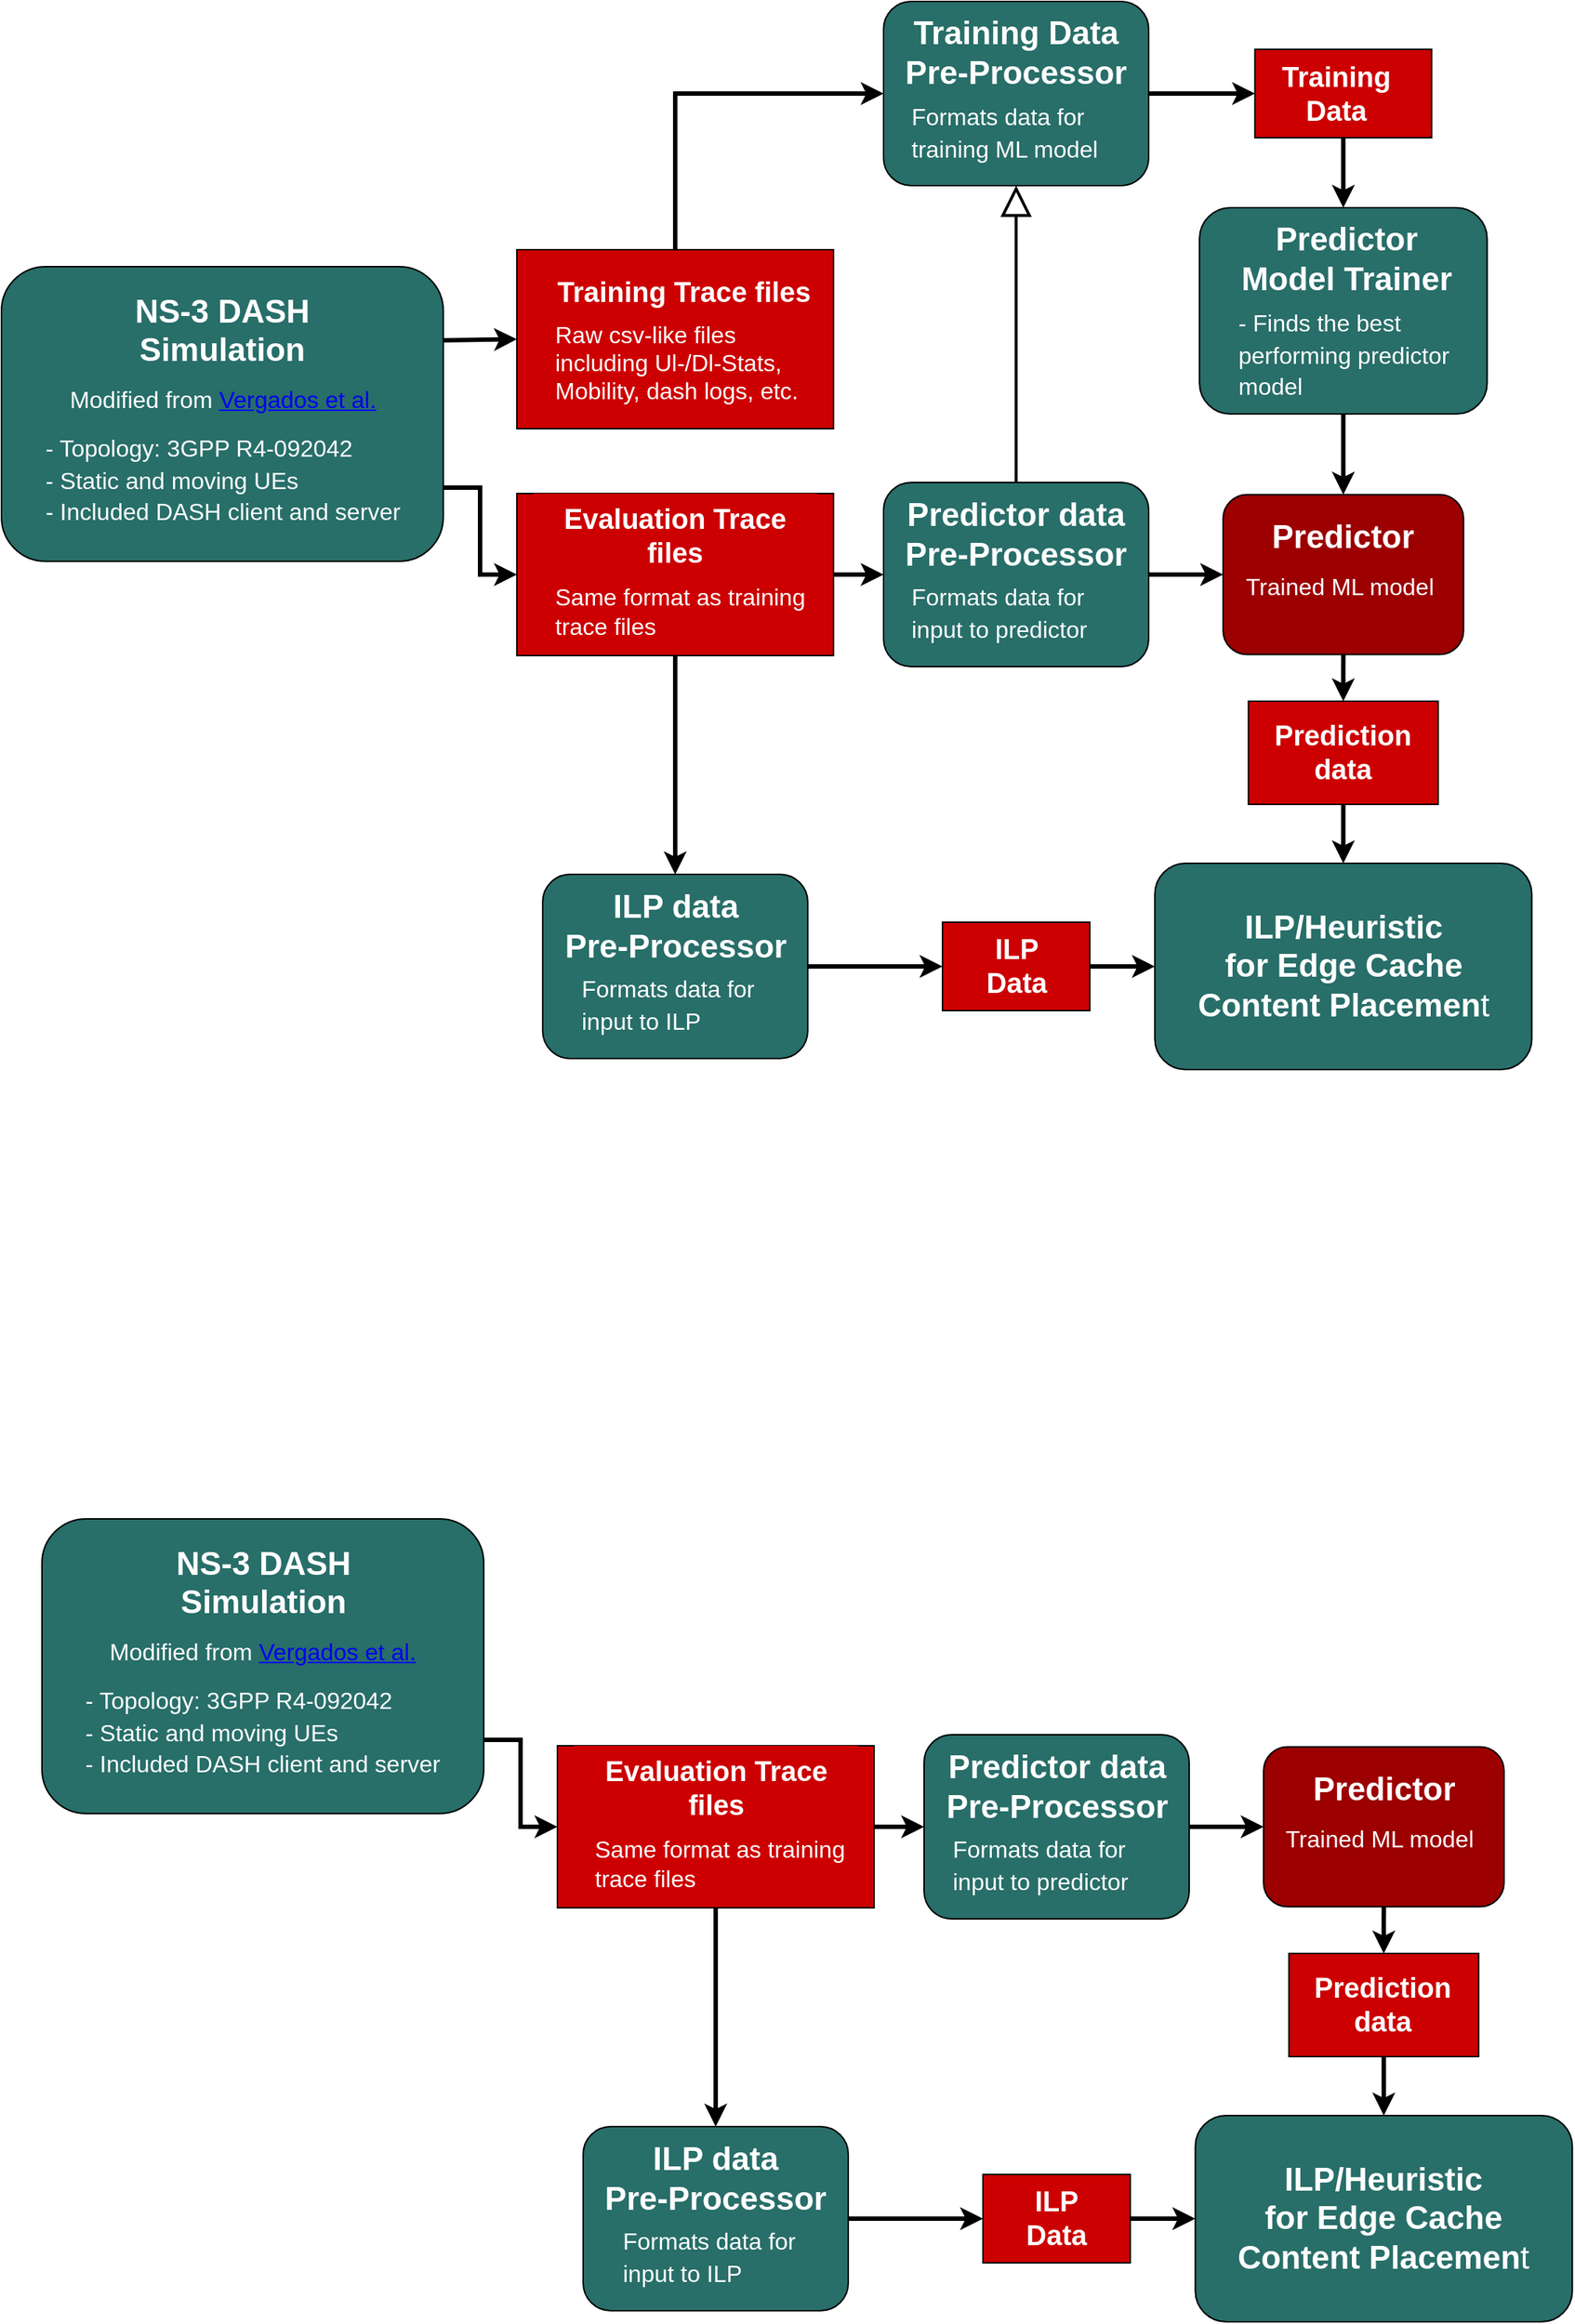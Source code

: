 <mxfile version="13.2.3"><diagram id="o5oEOTr0nIPEiHpGwdOj" name="Page-1"><mxGraphModel dx="1824" dy="1031" grid="1" gridSize="10" guides="1" tooltips="1" connect="1" arrows="1" fold="1" page="1" pageScale="1" pageWidth="1169" pageHeight="827" math="0" shadow="0"><root><mxCell id="0"/><mxCell id="1" parent="0"/><mxCell id="I3qccn8HFpGEcbXWNrVS-27" style="edgeStyle=orthogonalEdgeStyle;rounded=0;orthogonalLoop=1;jettySize=auto;html=1;exitX=1;exitY=0.75;exitDx=0;exitDy=0;entryX=0;entryY=0.5;entryDx=0;entryDy=0;strokeWidth=3;fontSize=16;fontColor=#FFFFFF;" edge="1" parent="1" source="I3qccn8HFpGEcbXWNrVS-1" target="I3qccn8HFpGEcbXWNrVS-16"><mxGeometry relative="1" as="geometry"/></mxCell><mxCell id="I3qccn8HFpGEcbXWNrVS-1" value="" style="rounded=1;whiteSpace=wrap;html=1;fontColor=none;noLabel=1;fillColor=#286E69;" vertex="1" parent="1"><mxGeometry x="30" y="230" width="300" height="200" as="geometry"/></mxCell><mxCell id="I3qccn8HFpGEcbXWNrVS-2" value="&lt;span style=&quot;font-size: 16px&quot;&gt;Modified from&amp;nbsp;&lt;a href=&quot;https://github.com/djvergad/dash&quot;&gt;Vergados et al.&lt;/a&gt;&lt;/span&gt;" style="text;html=1;strokeColor=none;fillColor=none;align=center;verticalAlign=middle;whiteSpace=wrap;rounded=0;fontSize=18;fontColor=#FFFFFF;" vertex="1" parent="1"><mxGeometry x="57.5" y="300" width="245" height="40" as="geometry"/></mxCell><mxCell id="I3qccn8HFpGEcbXWNrVS-3" value="&lt;font style=&quot;font-size: 16px&quot;&gt;- Topology: 3GPP R4-092042&amp;nbsp;&lt;br&gt;- Static and moving UEs&lt;br&gt;- Included DASH client and server&lt;/font&gt;" style="text;html=1;strokeColor=none;fillColor=none;align=left;verticalAlign=middle;whiteSpace=wrap;rounded=0;fontSize=18;fontColor=#FFFFFF;" vertex="1" parent="1"><mxGeometry x="57.505" y="340" width="243.75" height="70" as="geometry"/></mxCell><mxCell id="I3qccn8HFpGEcbXWNrVS-7" value="&lt;span style=&quot;color: rgb(255 , 255 , 255) ; font-family: &amp;#34;helvetica&amp;#34; ; font-style: normal ; letter-spacing: normal ; text-indent: 0px ; text-transform: none ; word-spacing: 0px ; display: inline ; float: none&quot;&gt;&lt;font size=&quot;1&quot;&gt;&lt;b style=&quot;font-size: 22px&quot;&gt;NS-3 DASH Simulation&lt;/b&gt;&lt;/font&gt;&lt;/span&gt;" style="text;whiteSpace=wrap;html=1;fontSize=18;fontColor=#FFFFFF;align=center;" vertex="1" parent="1"><mxGeometry x="65.0" y="241.25" width="230" height="40" as="geometry"/></mxCell><mxCell id="I3qccn8HFpGEcbXWNrVS-64" style="edgeStyle=orthogonalEdgeStyle;rounded=0;orthogonalLoop=1;jettySize=auto;html=1;exitX=1;exitY=0.5;exitDx=0;exitDy=0;entryX=0;entryY=0.5;entryDx=0;entryDy=0;startArrow=none;startFill=0;startSize=6;endArrow=classic;endFill=1;endSize=6;strokeWidth=3;fontSize=16;fontColor=#FFFFFF;" edge="1" parent="1" source="I3qccn8HFpGEcbXWNrVS-16" target="I3qccn8HFpGEcbXWNrVS-56"><mxGeometry relative="1" as="geometry"/></mxCell><mxCell id="I3qccn8HFpGEcbXWNrVS-72" style="edgeStyle=orthogonalEdgeStyle;rounded=0;orthogonalLoop=1;jettySize=auto;html=1;exitX=0.5;exitY=1;exitDx=0;exitDy=0;entryX=0.5;entryY=0;entryDx=0;entryDy=0;startArrow=none;startFill=0;startSize=6;endArrow=classic;endFill=1;endSize=6;strokeWidth=3;fontSize=16;fontColor=#FFFFFF;" edge="1" parent="1" source="I3qccn8HFpGEcbXWNrVS-16" target="I3qccn8HFpGEcbXWNrVS-69"><mxGeometry relative="1" as="geometry"/></mxCell><mxCell id="I3qccn8HFpGEcbXWNrVS-16" value="" style="rounded=0;whiteSpace=wrap;html=1;fillColor=#CC0000;fontSize=18;fontColor=#FFFFFF;align=left;" vertex="1" parent="1"><mxGeometry x="380" y="384" width="215" height="110" as="geometry"/></mxCell><mxCell id="I3qccn8HFpGEcbXWNrVS-17" value="&lt;div&gt;&lt;font face=&quot;helvetica&quot; size=&quot;1&quot;&gt;&lt;b style=&quot;font-size: 19px&quot;&gt;Evaluation Trace files&lt;/b&gt;&lt;/font&gt;&lt;/div&gt;" style="text;whiteSpace=wrap;html=1;fontSize=18;fontColor=#FFFFFF;align=center;fillColor=#CC0000;" vertex="1" parent="1"><mxGeometry x="391.25" y="384" width="192.5" height="60" as="geometry"/></mxCell><mxCell id="I3qccn8HFpGEcbXWNrVS-20" value="" style="rounded=1;whiteSpace=wrap;html=1;fontColor=none;noLabel=1;fillColor=#286E69;" vertex="1" parent="1"><mxGeometry x="813.18" y="635" width="256" height="140" as="geometry"/></mxCell><mxCell id="I3qccn8HFpGEcbXWNrVS-21" value="&lt;span style=&quot;font-size: 22px&quot;&gt;&lt;b&gt;ILP/Heuristic &lt;br&gt;for Edge Cache Content Placemen&lt;/b&gt;t&lt;/span&gt;" style="text;html=1;strokeColor=none;fillColor=none;align=center;verticalAlign=middle;whiteSpace=wrap;rounded=0;fontSize=18;fontColor=#FFFFFF;" vertex="1" parent="1"><mxGeometry x="821.68" y="655" width="239" height="100" as="geometry"/></mxCell><mxCell id="I3qccn8HFpGEcbXWNrVS-31" value="&lt;div style=&quot;&quot;&gt;Same format as training trace files&lt;/div&gt;" style="text;html=1;strokeColor=none;fillColor=#CC0000;align=left;verticalAlign=middle;whiteSpace=wrap;rounded=0;fontSize=16;fontColor=#FFFFFF;" vertex="1" parent="1"><mxGeometry x="403.75" y="454" width="180" height="20" as="geometry"/></mxCell><mxCell id="I3qccn8HFpGEcbXWNrVS-68" style="edgeStyle=orthogonalEdgeStyle;rounded=0;orthogonalLoop=1;jettySize=auto;html=1;exitX=0.5;exitY=1;exitDx=0;exitDy=0;entryX=0.5;entryY=0;entryDx=0;entryDy=0;startArrow=none;startFill=0;startSize=6;endArrow=classic;endFill=1;endSize=6;strokeWidth=3;fontSize=16;fontColor=#FFFFFF;" edge="1" parent="1" source="I3qccn8HFpGEcbXWNrVS-5" target="I3qccn8HFpGEcbXWNrVS-34"><mxGeometry relative="1" as="geometry"/></mxCell><mxCell id="I3qccn8HFpGEcbXWNrVS-5" value="" style="rounded=1;whiteSpace=wrap;html=1;fontColor=none;noLabel=1;fillColor=#286E69;" vertex="1" parent="1"><mxGeometry x="843.52" y="190" width="195.31" height="140" as="geometry"/></mxCell><mxCell id="I3qccn8HFpGEcbXWNrVS-6" value="&lt;span style=&quot;font-size: 22px&quot;&gt;&lt;b&gt;Predictor Model Trainer&lt;/b&gt;&lt;/span&gt;" style="text;html=1;strokeColor=none;fillColor=none;align=center;verticalAlign=middle;whiteSpace=wrap;rounded=0;fontSize=18;fontColor=#FFFFFF;" vertex="1" parent="1"><mxGeometry x="867.9" y="195" width="150.93" height="60" as="geometry"/></mxCell><mxCell id="I3qccn8HFpGEcbXWNrVS-19" value="&lt;font style=&quot;font-size: 16px&quot;&gt;- Finds the best performing predictor model&lt;/font&gt;" style="text;html=1;strokeColor=none;fillColor=none;align=left;verticalAlign=middle;whiteSpace=wrap;rounded=0;fontSize=18;fontColor=#FFFFFF;" vertex="1" parent="1"><mxGeometry x="867.9" y="255" width="156.56" height="70" as="geometry"/></mxCell><mxCell id="I3qccn8HFpGEcbXWNrVS-81" style="edgeStyle=orthogonalEdgeStyle;rounded=0;orthogonalLoop=1;jettySize=auto;html=1;exitX=0.5;exitY=1;exitDx=0;exitDy=0;entryX=0.5;entryY=0;entryDx=0;entryDy=0;startArrow=none;startFill=0;startSize=6;endArrow=classic;endFill=1;endSize=6;strokeWidth=3;fontSize=16;fontColor=#FFFFFF;" edge="1" parent="1" source="I3qccn8HFpGEcbXWNrVS-34" target="I3qccn8HFpGEcbXWNrVS-75"><mxGeometry relative="1" as="geometry"/></mxCell><mxCell id="I3qccn8HFpGEcbXWNrVS-34" value="" style="rounded=1;whiteSpace=wrap;html=1;fontColor=none;noLabel=1;fillColor=#9C0000;" vertex="1" parent="1"><mxGeometry x="859.54" y="384.75" width="163.27" height="108.5" as="geometry"/></mxCell><mxCell id="I3qccn8HFpGEcbXWNrVS-35" value="&lt;span style=&quot;font-size: 22px&quot;&gt;&lt;b&gt;Predictor&lt;/b&gt;&lt;/span&gt;" style="text;html=1;strokeColor=none;fillColor=#9C0000;align=center;verticalAlign=middle;whiteSpace=wrap;rounded=0;fontSize=18;fontColor=#FFFFFF;" vertex="1" parent="1"><mxGeometry x="866.18" y="394" width="150" height="40" as="geometry"/></mxCell><mxCell id="I3qccn8HFpGEcbXWNrVS-54" style="edgeStyle=orthogonalEdgeStyle;rounded=0;orthogonalLoop=1;jettySize=auto;html=1;exitX=0.5;exitY=0;exitDx=0;exitDy=0;entryX=0;entryY=0.5;entryDx=0;entryDy=0;strokeWidth=3;fontSize=16;fontColor=#FFFFFF;" edge="1" parent="1" source="I3qccn8HFpGEcbXWNrVS-4" target="I3qccn8HFpGEcbXWNrVS-41"><mxGeometry relative="1" as="geometry"/></mxCell><mxCell id="I3qccn8HFpGEcbXWNrVS-4" value="" style="rounded=0;whiteSpace=wrap;html=1;fillColor=#CC0000;fontSize=18;fontColor=#FFFFFF;align=left;" vertex="1" parent="1"><mxGeometry x="380" y="218.5" width="215" height="121.5" as="geometry"/></mxCell><mxCell id="I3qccn8HFpGEcbXWNrVS-10" value="&lt;div&gt;&lt;font face=&quot;helvetica&quot; size=&quot;1&quot;&gt;&lt;b style=&quot;font-size: 19px&quot;&gt;Training Trace files&lt;/b&gt;&lt;/font&gt;&lt;/div&gt;" style="text;whiteSpace=wrap;html=1;fontSize=18;fontColor=#FFFFFF;align=center;fillColor=#CC0000;" vertex="1" parent="1"><mxGeometry x="403.75" y="230" width="178.75" height="40" as="geometry"/></mxCell><mxCell id="I3qccn8HFpGEcbXWNrVS-13" value="&lt;div&gt;&lt;span&gt;Raw csv-like files including Ul-/&lt;/span&gt;&lt;span&gt;Dl-Stats, Mobility, dash logs, etc.&lt;/span&gt;&lt;/div&gt;" style="text;html=1;strokeColor=none;fillColor=#CC0000;align=left;verticalAlign=middle;whiteSpace=wrap;rounded=0;fontSize=16;fontColor=#FFFFFF;" vertex="1" parent="1"><mxGeometry x="403.75" y="270" width="180" height="50" as="geometry"/></mxCell><mxCell id="I3qccn8HFpGEcbXWNrVS-49" value="" style="edgeStyle=orthogonalEdgeStyle;rounded=0;orthogonalLoop=1;jettySize=auto;html=1;strokeWidth=3;fontSize=16;fontColor=#FFFFFF;entryX=0;entryY=0.5;entryDx=0;entryDy=0;" edge="1" parent="1" source="I3qccn8HFpGEcbXWNrVS-41" target="I3qccn8HFpGEcbXWNrVS-44"><mxGeometry relative="1" as="geometry"/></mxCell><mxCell id="I3qccn8HFpGEcbXWNrVS-59" style="edgeStyle=orthogonalEdgeStyle;rounded=0;orthogonalLoop=1;jettySize=auto;html=1;exitX=0.5;exitY=1;exitDx=0;exitDy=0;entryX=0.5;entryY=0;entryDx=0;entryDy=0;strokeWidth=2;fontSize=16;fontColor=#FFFFFF;startArrow=block;startFill=0;endArrow=none;endFill=0;endSize=18;startSize=16;" edge="1" parent="1" source="I3qccn8HFpGEcbXWNrVS-41" target="I3qccn8HFpGEcbXWNrVS-56"><mxGeometry relative="1" as="geometry"/></mxCell><mxCell id="I3qccn8HFpGEcbXWNrVS-41" value="" style="rounded=1;whiteSpace=wrap;html=1;fontColor=none;noLabel=1;fillColor=#286E69;" vertex="1" parent="1"><mxGeometry x="629" y="50" width="180" height="125" as="geometry"/></mxCell><mxCell id="I3qccn8HFpGEcbXWNrVS-42" value="&lt;span style=&quot;font-size: 22px&quot;&gt;&lt;b&gt;Training Data &lt;br&gt;Pre-Processor&lt;/b&gt;&lt;/span&gt;" style="text;html=1;strokeColor=none;fillColor=none;align=center;verticalAlign=middle;whiteSpace=wrap;rounded=0;fontSize=18;fontColor=#FFFFFF;" vertex="1" parent="1"><mxGeometry x="641" y="65" width="156" height="40" as="geometry"/></mxCell><mxCell id="I3qccn8HFpGEcbXWNrVS-43" value="&lt;span style=&quot;font-size: 16px&quot;&gt;Formats data for training ML model&lt;br&gt;&lt;/span&gt;" style="text;html=1;strokeColor=none;fillColor=none;align=left;verticalAlign=middle;whiteSpace=wrap;rounded=0;fontSize=18;fontColor=#FFFFFF;" vertex="1" parent="1"><mxGeometry x="646.0" y="116" width="146" height="45" as="geometry"/></mxCell><mxCell id="I3qccn8HFpGEcbXWNrVS-67" style="edgeStyle=orthogonalEdgeStyle;rounded=0;orthogonalLoop=1;jettySize=auto;html=1;exitX=0.5;exitY=1;exitDx=0;exitDy=0;entryX=0.5;entryY=0;entryDx=0;entryDy=0;startArrow=none;startFill=0;startSize=6;endArrow=classic;endFill=1;endSize=6;strokeWidth=3;fontSize=16;fontColor=#FFFFFF;" edge="1" parent="1" source="I3qccn8HFpGEcbXWNrVS-44" target="I3qccn8HFpGEcbXWNrVS-5"><mxGeometry relative="1" as="geometry"/></mxCell><mxCell id="I3qccn8HFpGEcbXWNrVS-44" value="" style="rounded=0;whiteSpace=wrap;html=1;fillColor=#CC0000;fontSize=18;fontColor=#FFFFFF;align=left;" vertex="1" parent="1"><mxGeometry x="881.17" y="82.5" width="120" height="60" as="geometry"/></mxCell><mxCell id="I3qccn8HFpGEcbXWNrVS-45" value="&lt;b&gt;&lt;font style=&quot;font-size: 19px&quot;&gt;Training Data&lt;/font&gt;&lt;/b&gt;" style="text;html=1;strokeColor=none;fillColor=#CC0000;align=center;verticalAlign=middle;whiteSpace=wrap;rounded=0;fontSize=18;fontColor=#FFFFFF;" vertex="1" parent="1"><mxGeometry x="891.17" y="92.5" width="90.5" height="40" as="geometry"/></mxCell><mxCell id="I3qccn8HFpGEcbXWNrVS-66" style="edgeStyle=orthogonalEdgeStyle;rounded=0;orthogonalLoop=1;jettySize=auto;html=1;exitX=1;exitY=0.5;exitDx=0;exitDy=0;entryX=0;entryY=0.5;entryDx=0;entryDy=0;startArrow=none;startFill=0;startSize=6;endArrow=classic;endFill=1;endSize=6;strokeWidth=3;fontSize=16;fontColor=#FFFFFF;" edge="1" parent="1" source="I3qccn8HFpGEcbXWNrVS-56" target="I3qccn8HFpGEcbXWNrVS-34"><mxGeometry relative="1" as="geometry"/></mxCell><mxCell id="I3qccn8HFpGEcbXWNrVS-56" value="" style="rounded=1;whiteSpace=wrap;html=1;fontColor=none;noLabel=1;fillColor=#286E69;" vertex="1" parent="1"><mxGeometry x="629" y="376.5" width="180" height="125" as="geometry"/></mxCell><mxCell id="I3qccn8HFpGEcbXWNrVS-57" value="&lt;span style=&quot;font-size: 22px&quot;&gt;&lt;b&gt;Predictor data Pre-Processor&lt;/b&gt;&lt;/span&gt;" style="text;html=1;strokeColor=none;fillColor=none;align=center;verticalAlign=middle;whiteSpace=wrap;rounded=0;fontSize=18;fontColor=#FFFFFF;" vertex="1" parent="1"><mxGeometry x="641" y="391.5" width="156" height="40" as="geometry"/></mxCell><mxCell id="I3qccn8HFpGEcbXWNrVS-58" value="&lt;span style=&quot;font-size: 16px&quot;&gt;Formats data for input to predictor&lt;br&gt;&lt;/span&gt;" style="text;html=1;strokeColor=none;fillColor=none;align=left;verticalAlign=middle;whiteSpace=wrap;rounded=0;fontSize=18;fontColor=#FFFFFF;" vertex="1" parent="1"><mxGeometry x="646.0" y="442.5" width="146" height="45" as="geometry"/></mxCell><mxCell id="I3qccn8HFpGEcbXWNrVS-63" value="" style="endArrow=classic;html=1;strokeWidth=3;fontSize=16;fontColor=#FFFFFF;exitX=1;exitY=0.25;exitDx=0;exitDy=0;entryX=0;entryY=0.5;entryDx=0;entryDy=0;" edge="1" parent="1" source="I3qccn8HFpGEcbXWNrVS-1" target="I3qccn8HFpGEcbXWNrVS-4"><mxGeometry width="50" height="50" relative="1" as="geometry"><mxPoint x="330" y="195" as="sourcePoint"/><mxPoint x="380" y="145" as="targetPoint"/><Array as="points"/></mxGeometry></mxCell><mxCell id="I3qccn8HFpGEcbXWNrVS-83" style="edgeStyle=orthogonalEdgeStyle;rounded=0;orthogonalLoop=1;jettySize=auto;html=1;exitX=1;exitY=0.5;exitDx=0;exitDy=0;entryX=0;entryY=0.5;entryDx=0;entryDy=0;startArrow=none;startFill=0;startSize=6;endArrow=classic;endFill=1;endSize=6;strokeWidth=3;fontSize=16;fontColor=#FFFFFF;" edge="1" parent="1" source="I3qccn8HFpGEcbXWNrVS-69" target="I3qccn8HFpGEcbXWNrVS-73"><mxGeometry relative="1" as="geometry"/></mxCell><mxCell id="I3qccn8HFpGEcbXWNrVS-69" value="" style="rounded=1;whiteSpace=wrap;html=1;fontColor=none;noLabel=1;fillColor=#286E69;" vertex="1" parent="1"><mxGeometry x="397.5" y="642.5" width="180" height="125" as="geometry"/></mxCell><mxCell id="I3qccn8HFpGEcbXWNrVS-70" value="&lt;span style=&quot;font-size: 22px&quot;&gt;&lt;b&gt;ILP data &lt;br&gt;Pre-Processor&lt;/b&gt;&lt;/span&gt;" style="text;html=1;strokeColor=none;fillColor=none;align=center;verticalAlign=middle;whiteSpace=wrap;rounded=0;fontSize=18;fontColor=#FFFFFF;" vertex="1" parent="1"><mxGeometry x="409.5" y="657.5" width="156" height="40" as="geometry"/></mxCell><mxCell id="I3qccn8HFpGEcbXWNrVS-71" value="&lt;span style=&quot;font-size: 16px&quot;&gt;Formats data for input to ILP&lt;br&gt;&lt;/span&gt;" style="text;html=1;strokeColor=none;fillColor=none;align=left;verticalAlign=middle;whiteSpace=wrap;rounded=0;fontSize=18;fontColor=#FFFFFF;" vertex="1" parent="1"><mxGeometry x="422.0" y="708.5" width="146" height="45" as="geometry"/></mxCell><mxCell id="I3qccn8HFpGEcbXWNrVS-84" style="edgeStyle=orthogonalEdgeStyle;rounded=0;orthogonalLoop=1;jettySize=auto;html=1;exitX=1;exitY=0.5;exitDx=0;exitDy=0;entryX=0;entryY=0.5;entryDx=0;entryDy=0;startArrow=none;startFill=0;startSize=6;endArrow=classic;endFill=1;endSize=6;strokeWidth=3;fontSize=16;fontColor=#FFFFFF;" edge="1" parent="1" source="I3qccn8HFpGEcbXWNrVS-73" target="I3qccn8HFpGEcbXWNrVS-20"><mxGeometry relative="1" as="geometry"/></mxCell><mxCell id="I3qccn8HFpGEcbXWNrVS-73" value="" style="rounded=0;whiteSpace=wrap;html=1;fillColor=#CC0000;fontSize=19;fontColor=#FFFFFF;align=left;" vertex="1" parent="1"><mxGeometry x="669" y="675" width="100" height="60" as="geometry"/></mxCell><mxCell id="I3qccn8HFpGEcbXWNrVS-74" value="&lt;span style=&quot;font-size: 19px&quot;&gt;&lt;b style=&quot;font-size: 19px;&quot;&gt;ILP&lt;br style=&quot;font-size: 19px;&quot;&gt;Data&lt;/b&gt;&lt;/span&gt;" style="text;html=1;strokeColor=none;fillColor=#CC0000;align=center;verticalAlign=middle;whiteSpace=wrap;rounded=0;fontSize=19;fontColor=#FFFFFF;" vertex="1" parent="1"><mxGeometry x="673.75" y="685" width="90.5" height="40" as="geometry"/></mxCell><mxCell id="I3qccn8HFpGEcbXWNrVS-82" style="edgeStyle=orthogonalEdgeStyle;rounded=0;orthogonalLoop=1;jettySize=auto;html=1;exitX=0.5;exitY=1;exitDx=0;exitDy=0;entryX=0.5;entryY=0;entryDx=0;entryDy=0;startArrow=none;startFill=0;startSize=6;endArrow=classic;endFill=1;endSize=6;strokeWidth=3;fontSize=16;fontColor=#FFFFFF;" edge="1" parent="1" source="I3qccn8HFpGEcbXWNrVS-75" target="I3qccn8HFpGEcbXWNrVS-20"><mxGeometry relative="1" as="geometry"/></mxCell><mxCell id="I3qccn8HFpGEcbXWNrVS-75" value="" style="rounded=0;whiteSpace=wrap;html=1;fillColor=#CC0000;fontSize=18;fontColor=#FFFFFF;align=left;" vertex="1" parent="1"><mxGeometry x="876.76" y="525" width="128.82" height="70" as="geometry"/></mxCell><mxCell id="I3qccn8HFpGEcbXWNrVS-77" value="&lt;b&gt;&lt;font style=&quot;font-size: 19px&quot;&gt;Prediction data&lt;/font&gt;&lt;/b&gt;" style="text;html=1;strokeColor=none;fillColor=none;align=center;verticalAlign=middle;whiteSpace=wrap;rounded=0;fontSize=16;fontColor=#FFFFFF;" vertex="1" parent="1"><mxGeometry x="885.58" y="535" width="110" height="50" as="geometry"/></mxCell><mxCell id="I3qccn8HFpGEcbXWNrVS-80" value="&lt;span style=&quot;font-size: 16px&quot;&gt;Trained ML model&lt;br&gt;&lt;/span&gt;" style="text;html=1;strokeColor=none;fillColor=none;align=left;verticalAlign=middle;whiteSpace=wrap;rounded=0;fontSize=18;fontColor=#FFFFFF;" vertex="1" parent="1"><mxGeometry x="872.84" y="424.75" width="146" height="45" as="geometry"/></mxCell><mxCell id="I3qccn8HFpGEcbXWNrVS-87" style="edgeStyle=orthogonalEdgeStyle;rounded=0;orthogonalLoop=1;jettySize=auto;html=1;exitX=1;exitY=0.75;exitDx=0;exitDy=0;entryX=0;entryY=0.5;entryDx=0;entryDy=0;strokeWidth=3;fontSize=16;fontColor=#FFFFFF;" edge="1" parent="1" source="I3qccn8HFpGEcbXWNrVS-88" target="I3qccn8HFpGEcbXWNrVS-94"><mxGeometry relative="1" as="geometry"/></mxCell><mxCell id="I3qccn8HFpGEcbXWNrVS-88" value="" style="rounded=1;whiteSpace=wrap;html=1;fontColor=none;noLabel=1;fillColor=#286E69;" vertex="1" parent="1"><mxGeometry x="57.5" y="1080" width="300" height="200" as="geometry"/></mxCell><mxCell id="I3qccn8HFpGEcbXWNrVS-89" value="&lt;span style=&quot;font-size: 16px&quot;&gt;Modified from&amp;nbsp;&lt;a href=&quot;https://github.com/djvergad/dash&quot;&gt;Vergados et al.&lt;/a&gt;&lt;/span&gt;" style="text;html=1;strokeColor=none;fillColor=none;align=center;verticalAlign=middle;whiteSpace=wrap;rounded=0;fontSize=18;fontColor=#FFFFFF;" vertex="1" parent="1"><mxGeometry x="85" y="1150" width="245" height="40" as="geometry"/></mxCell><mxCell id="I3qccn8HFpGEcbXWNrVS-90" value="&lt;font style=&quot;font-size: 16px&quot;&gt;- Topology: 3GPP R4-092042&amp;nbsp;&lt;br&gt;- Static and moving UEs&lt;br&gt;- Included DASH client and server&lt;/font&gt;" style="text;html=1;strokeColor=none;fillColor=none;align=left;verticalAlign=middle;whiteSpace=wrap;rounded=0;fontSize=18;fontColor=#FFFFFF;" vertex="1" parent="1"><mxGeometry x="85.005" y="1190" width="243.75" height="70" as="geometry"/></mxCell><mxCell id="I3qccn8HFpGEcbXWNrVS-91" value="&lt;span style=&quot;color: rgb(255 , 255 , 255) ; font-family: &amp;#34;helvetica&amp;#34; ; font-style: normal ; letter-spacing: normal ; text-indent: 0px ; text-transform: none ; word-spacing: 0px ; display: inline ; float: none&quot;&gt;&lt;font size=&quot;1&quot;&gt;&lt;b style=&quot;font-size: 22px&quot;&gt;NS-3 DASH Simulation&lt;/b&gt;&lt;/font&gt;&lt;/span&gt;" style="text;whiteSpace=wrap;html=1;fontSize=18;fontColor=#FFFFFF;align=center;" vertex="1" parent="1"><mxGeometry x="92.5" y="1091.25" width="230" height="40" as="geometry"/></mxCell><mxCell id="I3qccn8HFpGEcbXWNrVS-92" style="edgeStyle=orthogonalEdgeStyle;rounded=0;orthogonalLoop=1;jettySize=auto;html=1;exitX=1;exitY=0.5;exitDx=0;exitDy=0;entryX=0;entryY=0.5;entryDx=0;entryDy=0;startArrow=none;startFill=0;startSize=6;endArrow=classic;endFill=1;endSize=6;strokeWidth=3;fontSize=16;fontColor=#FFFFFF;" edge="1" parent="1" source="I3qccn8HFpGEcbXWNrVS-94" target="I3qccn8HFpGEcbXWNrVS-119"><mxGeometry relative="1" as="geometry"/></mxCell><mxCell id="I3qccn8HFpGEcbXWNrVS-93" style="edgeStyle=orthogonalEdgeStyle;rounded=0;orthogonalLoop=1;jettySize=auto;html=1;exitX=0.5;exitY=1;exitDx=0;exitDy=0;entryX=0.5;entryY=0;entryDx=0;entryDy=0;startArrow=none;startFill=0;startSize=6;endArrow=classic;endFill=1;endSize=6;strokeWidth=3;fontSize=16;fontColor=#FFFFFF;" edge="1" parent="1" source="I3qccn8HFpGEcbXWNrVS-94" target="I3qccn8HFpGEcbXWNrVS-124"><mxGeometry relative="1" as="geometry"/></mxCell><mxCell id="I3qccn8HFpGEcbXWNrVS-94" value="" style="rounded=0;whiteSpace=wrap;html=1;fillColor=#CC0000;fontSize=18;fontColor=#FFFFFF;align=left;" vertex="1" parent="1"><mxGeometry x="407.5" y="1234" width="215" height="110" as="geometry"/></mxCell><mxCell id="I3qccn8HFpGEcbXWNrVS-95" value="&lt;div&gt;&lt;font face=&quot;helvetica&quot; size=&quot;1&quot;&gt;&lt;b style=&quot;font-size: 19px&quot;&gt;Evaluation Trace files&lt;/b&gt;&lt;/font&gt;&lt;/div&gt;" style="text;whiteSpace=wrap;html=1;fontSize=18;fontColor=#FFFFFF;align=center;fillColor=#CC0000;" vertex="1" parent="1"><mxGeometry x="418.75" y="1234" width="192.5" height="60" as="geometry"/></mxCell><mxCell id="I3qccn8HFpGEcbXWNrVS-96" value="" style="rounded=1;whiteSpace=wrap;html=1;fontColor=none;noLabel=1;fillColor=#286E69;" vertex="1" parent="1"><mxGeometry x="840.68" y="1485" width="256" height="140" as="geometry"/></mxCell><mxCell id="I3qccn8HFpGEcbXWNrVS-97" value="&lt;span style=&quot;font-size: 22px&quot;&gt;&lt;b&gt;ILP/Heuristic &lt;br&gt;for Edge Cache Content Placemen&lt;/b&gt;t&lt;/span&gt;" style="text;html=1;strokeColor=none;fillColor=none;align=center;verticalAlign=middle;whiteSpace=wrap;rounded=0;fontSize=18;fontColor=#FFFFFF;" vertex="1" parent="1"><mxGeometry x="849.18" y="1505" width="239" height="100" as="geometry"/></mxCell><mxCell id="I3qccn8HFpGEcbXWNrVS-98" value="&lt;div style=&quot;&quot;&gt;Same format as training trace files&lt;/div&gt;" style="text;html=1;strokeColor=none;fillColor=#CC0000;align=left;verticalAlign=middle;whiteSpace=wrap;rounded=0;fontSize=16;fontColor=#FFFFFF;" vertex="1" parent="1"><mxGeometry x="431.25" y="1304" width="180" height="20" as="geometry"/></mxCell><mxCell id="I3qccn8HFpGEcbXWNrVS-103" style="edgeStyle=orthogonalEdgeStyle;rounded=0;orthogonalLoop=1;jettySize=auto;html=1;exitX=0.5;exitY=1;exitDx=0;exitDy=0;entryX=0.5;entryY=0;entryDx=0;entryDy=0;startArrow=none;startFill=0;startSize=6;endArrow=classic;endFill=1;endSize=6;strokeWidth=3;fontSize=16;fontColor=#FFFFFF;" edge="1" parent="1" source="I3qccn8HFpGEcbXWNrVS-104" target="I3qccn8HFpGEcbXWNrVS-131"><mxGeometry relative="1" as="geometry"/></mxCell><mxCell id="I3qccn8HFpGEcbXWNrVS-104" value="" style="rounded=1;whiteSpace=wrap;html=1;fontColor=none;noLabel=1;fillColor=#9C0000;" vertex="1" parent="1"><mxGeometry x="887.04" y="1234.75" width="163.27" height="108.5" as="geometry"/></mxCell><mxCell id="I3qccn8HFpGEcbXWNrVS-105" value="&lt;span style=&quot;font-size: 22px&quot;&gt;&lt;b&gt;Predictor&lt;/b&gt;&lt;/span&gt;" style="text;html=1;strokeColor=none;fillColor=#9C0000;align=center;verticalAlign=middle;whiteSpace=wrap;rounded=0;fontSize=18;fontColor=#FFFFFF;" vertex="1" parent="1"><mxGeometry x="893.68" y="1244" width="150" height="40" as="geometry"/></mxCell><mxCell id="I3qccn8HFpGEcbXWNrVS-118" style="edgeStyle=orthogonalEdgeStyle;rounded=0;orthogonalLoop=1;jettySize=auto;html=1;exitX=1;exitY=0.5;exitDx=0;exitDy=0;entryX=0;entryY=0.5;entryDx=0;entryDy=0;startArrow=none;startFill=0;startSize=6;endArrow=classic;endFill=1;endSize=6;strokeWidth=3;fontSize=16;fontColor=#FFFFFF;" edge="1" parent="1" source="I3qccn8HFpGEcbXWNrVS-119" target="I3qccn8HFpGEcbXWNrVS-104"><mxGeometry relative="1" as="geometry"/></mxCell><mxCell id="I3qccn8HFpGEcbXWNrVS-119" value="" style="rounded=1;whiteSpace=wrap;html=1;fontColor=none;noLabel=1;fillColor=#286E69;" vertex="1" parent="1"><mxGeometry x="656.5" y="1226.5" width="180" height="125" as="geometry"/></mxCell><mxCell id="I3qccn8HFpGEcbXWNrVS-120" value="&lt;span style=&quot;font-size: 22px&quot;&gt;&lt;b&gt;Predictor data Pre-Processor&lt;/b&gt;&lt;/span&gt;" style="text;html=1;strokeColor=none;fillColor=none;align=center;verticalAlign=middle;whiteSpace=wrap;rounded=0;fontSize=18;fontColor=#FFFFFF;" vertex="1" parent="1"><mxGeometry x="668.5" y="1241.5" width="156" height="40" as="geometry"/></mxCell><mxCell id="I3qccn8HFpGEcbXWNrVS-121" value="&lt;span style=&quot;font-size: 16px&quot;&gt;Formats data for input to predictor&lt;br&gt;&lt;/span&gt;" style="text;html=1;strokeColor=none;fillColor=none;align=left;verticalAlign=middle;whiteSpace=wrap;rounded=0;fontSize=18;fontColor=#FFFFFF;" vertex="1" parent="1"><mxGeometry x="673.5" y="1292.5" width="146" height="45" as="geometry"/></mxCell><mxCell id="I3qccn8HFpGEcbXWNrVS-123" style="edgeStyle=orthogonalEdgeStyle;rounded=0;orthogonalLoop=1;jettySize=auto;html=1;exitX=1;exitY=0.5;exitDx=0;exitDy=0;entryX=0;entryY=0.5;entryDx=0;entryDy=0;startArrow=none;startFill=0;startSize=6;endArrow=classic;endFill=1;endSize=6;strokeWidth=3;fontSize=16;fontColor=#FFFFFF;" edge="1" parent="1" source="I3qccn8HFpGEcbXWNrVS-124" target="I3qccn8HFpGEcbXWNrVS-128"><mxGeometry relative="1" as="geometry"/></mxCell><mxCell id="I3qccn8HFpGEcbXWNrVS-124" value="" style="rounded=1;whiteSpace=wrap;html=1;fontColor=none;noLabel=1;fillColor=#286E69;" vertex="1" parent="1"><mxGeometry x="425" y="1492.5" width="180" height="125" as="geometry"/></mxCell><mxCell id="I3qccn8HFpGEcbXWNrVS-125" value="&lt;span style=&quot;font-size: 22px&quot;&gt;&lt;b&gt;ILP data &lt;br&gt;Pre-Processor&lt;/b&gt;&lt;/span&gt;" style="text;html=1;strokeColor=none;fillColor=none;align=center;verticalAlign=middle;whiteSpace=wrap;rounded=0;fontSize=18;fontColor=#FFFFFF;" vertex="1" parent="1"><mxGeometry x="437" y="1507.5" width="156" height="40" as="geometry"/></mxCell><mxCell id="I3qccn8HFpGEcbXWNrVS-126" value="&lt;span style=&quot;font-size: 16px&quot;&gt;Formats data for input to ILP&lt;br&gt;&lt;/span&gt;" style="text;html=1;strokeColor=none;fillColor=none;align=left;verticalAlign=middle;whiteSpace=wrap;rounded=0;fontSize=18;fontColor=#FFFFFF;" vertex="1" parent="1"><mxGeometry x="449.5" y="1558.5" width="146" height="45" as="geometry"/></mxCell><mxCell id="I3qccn8HFpGEcbXWNrVS-127" style="edgeStyle=orthogonalEdgeStyle;rounded=0;orthogonalLoop=1;jettySize=auto;html=1;exitX=1;exitY=0.5;exitDx=0;exitDy=0;entryX=0;entryY=0.5;entryDx=0;entryDy=0;startArrow=none;startFill=0;startSize=6;endArrow=classic;endFill=1;endSize=6;strokeWidth=3;fontSize=16;fontColor=#FFFFFF;" edge="1" parent="1" source="I3qccn8HFpGEcbXWNrVS-128" target="I3qccn8HFpGEcbXWNrVS-96"><mxGeometry relative="1" as="geometry"/></mxCell><mxCell id="I3qccn8HFpGEcbXWNrVS-128" value="" style="rounded=0;whiteSpace=wrap;html=1;fillColor=#CC0000;fontSize=19;fontColor=#FFFFFF;align=left;" vertex="1" parent="1"><mxGeometry x="696.5" y="1525" width="100" height="60" as="geometry"/></mxCell><mxCell id="I3qccn8HFpGEcbXWNrVS-129" value="&lt;span style=&quot;font-size: 19px&quot;&gt;&lt;b style=&quot;font-size: 19px;&quot;&gt;ILP&lt;br style=&quot;font-size: 19px;&quot;&gt;Data&lt;/b&gt;&lt;/span&gt;" style="text;html=1;strokeColor=none;fillColor=#CC0000;align=center;verticalAlign=middle;whiteSpace=wrap;rounded=0;fontSize=19;fontColor=#FFFFFF;" vertex="1" parent="1"><mxGeometry x="701.25" y="1535" width="90.5" height="40" as="geometry"/></mxCell><mxCell id="I3qccn8HFpGEcbXWNrVS-130" style="edgeStyle=orthogonalEdgeStyle;rounded=0;orthogonalLoop=1;jettySize=auto;html=1;exitX=0.5;exitY=1;exitDx=0;exitDy=0;entryX=0.5;entryY=0;entryDx=0;entryDy=0;startArrow=none;startFill=0;startSize=6;endArrow=classic;endFill=1;endSize=6;strokeWidth=3;fontSize=16;fontColor=#FFFFFF;" edge="1" parent="1" source="I3qccn8HFpGEcbXWNrVS-131" target="I3qccn8HFpGEcbXWNrVS-96"><mxGeometry relative="1" as="geometry"/></mxCell><mxCell id="I3qccn8HFpGEcbXWNrVS-131" value="" style="rounded=0;whiteSpace=wrap;html=1;fillColor=#CC0000;fontSize=18;fontColor=#FFFFFF;align=left;" vertex="1" parent="1"><mxGeometry x="904.26" y="1375" width="128.82" height="70" as="geometry"/></mxCell><mxCell id="I3qccn8HFpGEcbXWNrVS-132" value="&lt;b&gt;&lt;font style=&quot;font-size: 19px&quot;&gt;Prediction data&lt;/font&gt;&lt;/b&gt;" style="text;html=1;strokeColor=none;fillColor=none;align=center;verticalAlign=middle;whiteSpace=wrap;rounded=0;fontSize=16;fontColor=#FFFFFF;" vertex="1" parent="1"><mxGeometry x="913.08" y="1385" width="110" height="50" as="geometry"/></mxCell><mxCell id="I3qccn8HFpGEcbXWNrVS-133" value="&lt;span style=&quot;font-size: 16px&quot;&gt;Trained ML model&lt;br&gt;&lt;/span&gt;" style="text;html=1;strokeColor=none;fillColor=none;align=left;verticalAlign=middle;whiteSpace=wrap;rounded=0;fontSize=18;fontColor=#FFFFFF;" vertex="1" parent="1"><mxGeometry x="900.34" y="1274.75" width="146" height="45" as="geometry"/></mxCell></root></mxGraphModel></diagram></mxfile>
